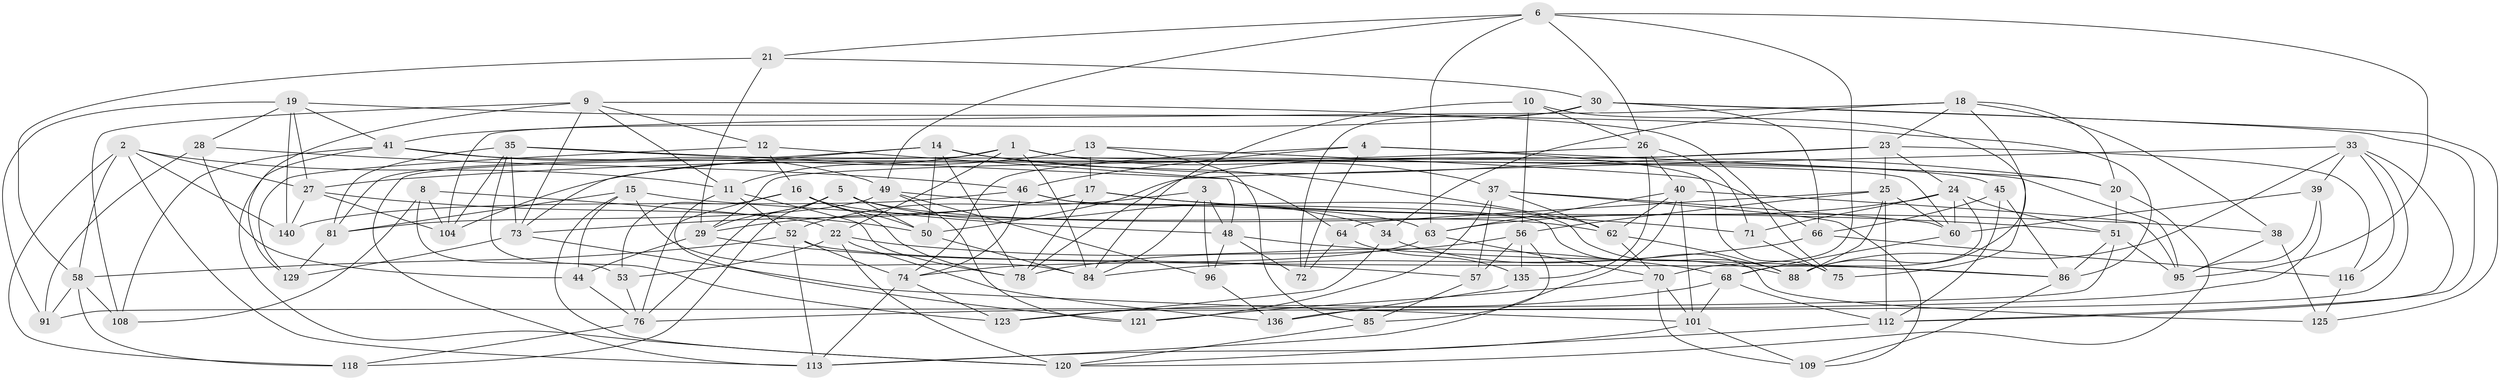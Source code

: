 // Generated by graph-tools (version 1.1) at 2025/52/02/27/25 19:52:30]
// undirected, 87 vertices, 226 edges
graph export_dot {
graph [start="1"]
  node [color=gray90,style=filled];
  1 [super="+7"];
  2 [super="+127"];
  3;
  4 [super="+47"];
  5 [super="+69"];
  6 [super="+110"];
  8;
  9 [super="+32"];
  10;
  11 [super="+99"];
  12;
  13 [super="+61"];
  14 [super="+115"];
  15 [super="+79"];
  16 [super="+82"];
  17 [super="+54"];
  18 [super="+36"];
  19 [super="+92"];
  20 [super="+128"];
  21;
  22 [super="+31"];
  23 [super="+93"];
  24 [super="+42"];
  25 [super="+80"];
  26 [super="+98"];
  27 [super="+43"];
  28;
  29 [super="+94"];
  30 [super="+124"];
  33 [super="+90"];
  34;
  35 [super="+133"];
  37 [super="+119"];
  38;
  39;
  40 [super="+87"];
  41 [super="+138"];
  44;
  45;
  46 [super="+77"];
  48 [super="+134"];
  49 [super="+55"];
  50 [super="+67"];
  51 [super="+59"];
  52 [super="+114"];
  53;
  56 [super="+65"];
  57;
  58 [super="+97"];
  60 [super="+107"];
  62 [super="+100"];
  63 [super="+130"];
  64;
  66 [super="+106"];
  68 [super="+83"];
  70 [super="+102"];
  71;
  72;
  73 [super="+105"];
  74 [super="+126"];
  75;
  76 [super="+111"];
  78 [super="+122"];
  81 [super="+89"];
  84 [super="+131"];
  85;
  86 [super="+142"];
  88 [super="+103"];
  91;
  95 [super="+137"];
  96;
  101 [super="+141"];
  104 [super="+143"];
  108;
  109;
  112 [super="+117"];
  113 [super="+139"];
  116;
  118;
  120 [super="+132"];
  121;
  123;
  125;
  129;
  135;
  136;
  140;
  1 -- 84;
  1 -- 37;
  1 -- 11;
  1 -- 22;
  1 -- 113;
  1 -- 60;
  2 -- 118;
  2 -- 11;
  2 -- 58;
  2 -- 113;
  2 -- 27;
  2 -- 140;
  3 -- 48;
  3 -- 96;
  3 -- 84;
  3 -- 52;
  4 -- 72;
  4 -- 74;
  4 -- 75;
  4 -- 20 [weight=2];
  4 -- 46;
  5 -- 118;
  5 -- 34;
  5 -- 50;
  5 -- 76;
  5 -- 29;
  5 -- 62;
  6 -- 95;
  6 -- 49;
  6 -- 26;
  6 -- 21;
  6 -- 63;
  6 -- 70;
  8 -- 108;
  8 -- 53;
  8 -- 104;
  8 -- 22;
  9 -- 108;
  9 -- 129;
  9 -- 75;
  9 -- 12;
  9 -- 73;
  9 -- 11;
  10 -- 75;
  10 -- 56;
  10 -- 26;
  10 -- 84;
  11 -- 52;
  11 -- 78;
  11 -- 121;
  12 -- 129;
  12 -- 16;
  12 -- 48;
  13 -- 104 [weight=2];
  13 -- 85;
  13 -- 66 [weight=2];
  13 -- 17;
  14 -- 73;
  14 -- 62;
  14 -- 50;
  14 -- 20;
  14 -- 78;
  14 -- 81;
  15 -- 81 [weight=2];
  15 -- 38;
  15 -- 120;
  15 -- 44;
  15 -- 84;
  16 -- 50;
  16 -- 53;
  16 -- 76;
  16 -- 48;
  16 -- 78;
  17 -- 51;
  17 -- 29;
  17 -- 71;
  17 -- 78;
  17 -- 73;
  18 -- 88;
  18 -- 38;
  18 -- 34;
  18 -- 23;
  18 -- 104;
  18 -- 20;
  19 -- 41;
  19 -- 91;
  19 -- 27;
  19 -- 140;
  19 -- 28;
  19 -- 86;
  20 -- 120;
  20 -- 51;
  21 -- 29;
  21 -- 58;
  21 -- 30;
  22 -- 136;
  22 -- 53;
  22 -- 68;
  22 -- 120;
  23 -- 24;
  23 -- 116;
  23 -- 25;
  23 -- 29;
  23 -- 78;
  24 -- 68;
  24 -- 60;
  24 -- 71;
  24 -- 63;
  24 -- 51;
  25 -- 64;
  25 -- 112;
  25 -- 56;
  25 -- 60;
  25 -- 88;
  26 -- 27;
  26 -- 135;
  26 -- 40;
  26 -- 71;
  27 -- 104;
  27 -- 50;
  27 -- 140;
  28 -- 44;
  28 -- 91;
  28 -- 46;
  29 -- 57;
  29 -- 44;
  30 -- 112;
  30 -- 41;
  30 -- 66;
  30 -- 72;
  30 -- 125;
  33 -- 136;
  33 -- 39;
  33 -- 112;
  33 -- 50;
  33 -- 116;
  33 -- 88;
  34 -- 123;
  34 -- 88;
  35 -- 64;
  35 -- 123;
  35 -- 104;
  35 -- 81;
  35 -- 73;
  35 -- 45;
  37 -- 62;
  37 -- 57;
  37 -- 60;
  37 -- 109;
  37 -- 121;
  38 -- 125;
  38 -- 95;
  39 -- 76;
  39 -- 95;
  39 -- 60;
  40 -- 113;
  40 -- 101;
  40 -- 95;
  40 -- 63;
  40 -- 62;
  41 -- 49;
  41 -- 108;
  41 -- 120;
  41 -- 95;
  44 -- 76;
  45 -- 112;
  45 -- 66;
  45 -- 86;
  46 -- 125;
  46 -- 88;
  46 -- 74;
  46 -- 140;
  48 -- 96;
  48 -- 72;
  48 -- 86;
  49 -- 96;
  49 -- 81;
  49 -- 121;
  49 -- 63;
  50 -- 84;
  51 -- 91;
  51 -- 86;
  51 -- 95;
  52 -- 86;
  52 -- 74;
  52 -- 58;
  52 -- 113;
  53 -- 76;
  56 -- 78;
  56 -- 135;
  56 -- 57;
  56 -- 85;
  57 -- 85;
  58 -- 108;
  58 -- 91;
  58 -- 118;
  60 -- 68;
  62 -- 88;
  62 -- 70;
  63 -- 70;
  63 -- 74;
  64 -- 135;
  64 -- 72;
  66 -- 116;
  66 -- 84;
  68 -- 123;
  68 -- 101;
  68 -- 112;
  70 -- 109;
  70 -- 121;
  70 -- 101;
  71 -- 75;
  73 -- 101;
  73 -- 129;
  74 -- 123;
  74 -- 113;
  76 -- 118;
  81 -- 129;
  85 -- 120;
  86 -- 109;
  96 -- 136;
  101 -- 109;
  101 -- 113;
  112 -- 120;
  116 -- 125;
  135 -- 136;
}
